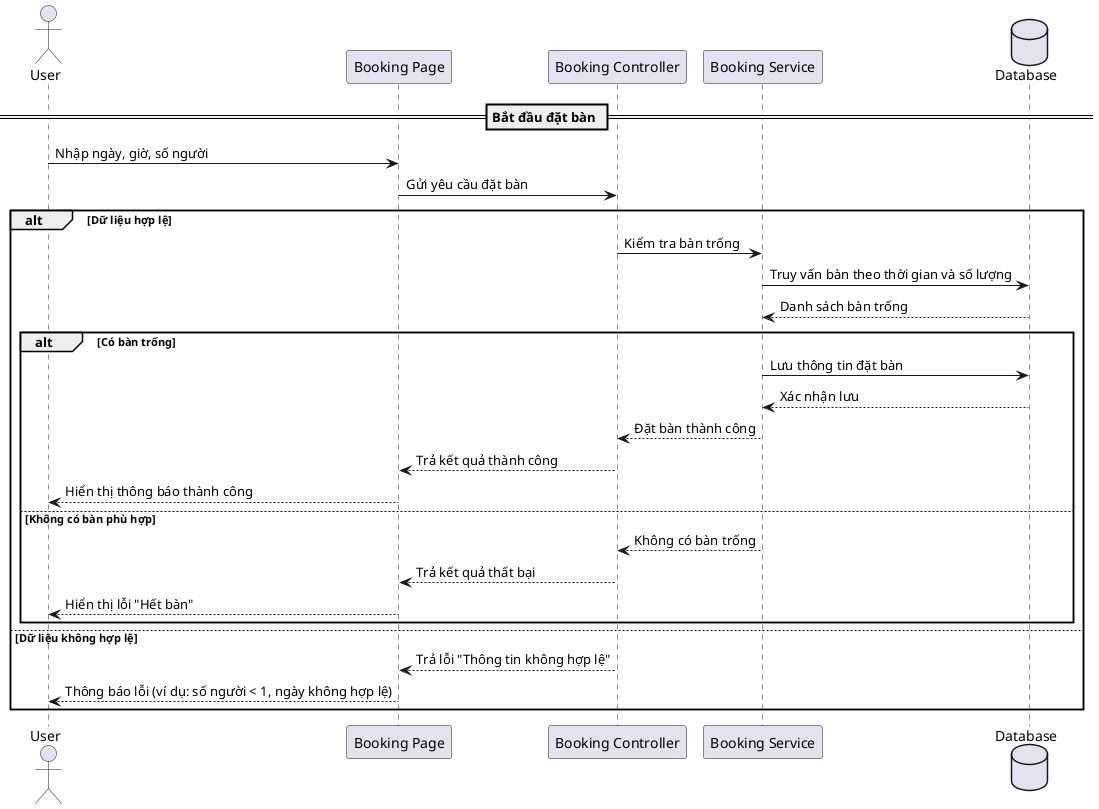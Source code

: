 @startuml
actor User
participant "Booking Page" as BookingPage
participant "Booking Controller" as BookingController
participant "Booking Service" as BookingService
database Database

== Bắt đầu đặt bàn ==
User -> BookingPage : Nhập ngày, giờ, số người
BookingPage -> BookingController : Gửi yêu cầu đặt bàn

alt Dữ liệu hợp lệ
    BookingController -> BookingService : Kiểm tra bàn trống
    BookingService -> Database : Truy vấn bàn theo thời gian và số lượng
    Database --> BookingService : Danh sách bàn trống

    alt Có bàn trống
        BookingService -> Database : Lưu thông tin đặt bàn
        Database --> BookingService : Xác nhận lưu
        BookingService --> BookingController : Đặt bàn thành công
        BookingController --> BookingPage : Trả kết quả thành công
        BookingPage --> User : Hiển thị thông báo thành công
    else Không có bàn phù hợp
        BookingService --> BookingController : Không có bàn trống
        BookingController --> BookingPage : Trả kết quả thất bại
        BookingPage --> User : Hiển thị lỗi "Hết bàn"
    end

else Dữ liệu không hợp lệ
    BookingController --> BookingPage : Trả lỗi "Thông tin không hợp lệ"
    BookingPage --> User : Thông báo lỗi (ví dụ: số người < 1, ngày không hợp lệ)
end
@enduml